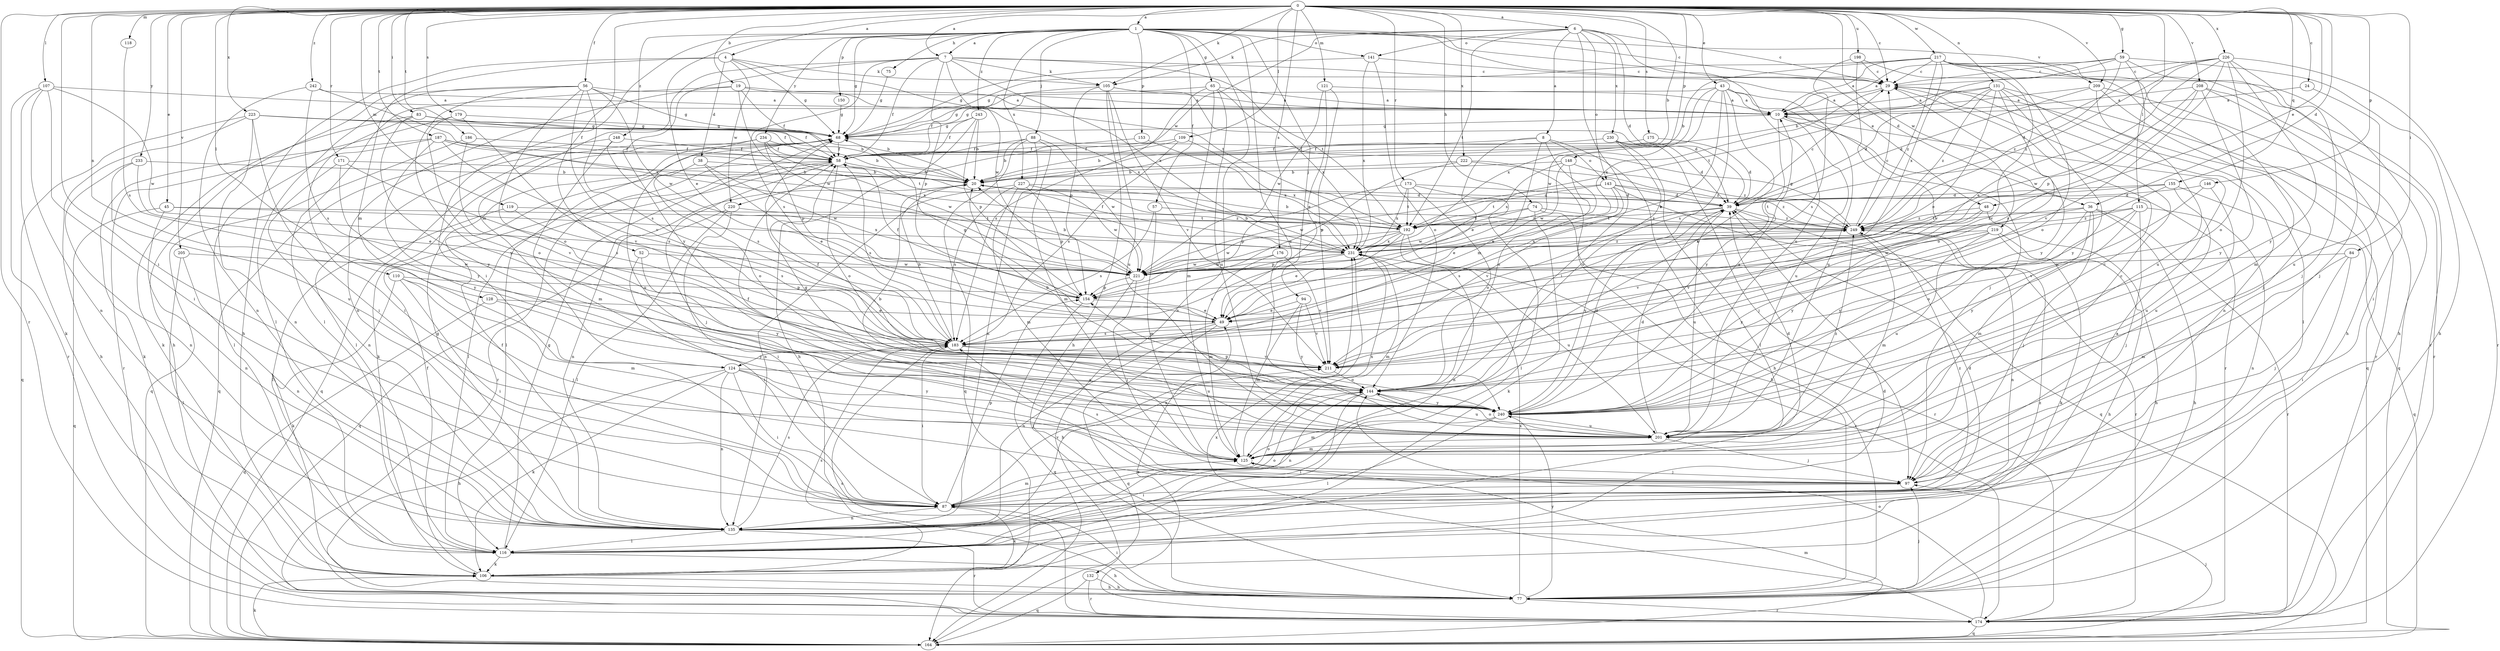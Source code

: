 strict digraph  {
0;
1;
4;
6;
7;
8;
10;
19;
20;
24;
29;
36;
38;
39;
43;
45;
48;
49;
52;
56;
57;
58;
59;
65;
68;
74;
75;
77;
83;
84;
87;
88;
94;
97;
105;
106;
107;
109;
110;
115;
116;
118;
119;
121;
124;
125;
128;
131;
132;
135;
141;
143;
144;
146;
148;
150;
153;
154;
155;
164;
171;
173;
174;
175;
176;
179;
183;
186;
187;
192;
198;
201;
205;
208;
209;
211;
217;
219;
220;
221;
222;
223;
226;
227;
230;
231;
233;
234;
240;
242;
243;
248;
249;
0 -> 1  [label=a];
0 -> 4  [label=a];
0 -> 6  [label=a];
0 -> 7  [label=a];
0 -> 19  [label=b];
0 -> 20  [label=b];
0 -> 24  [label=c];
0 -> 29  [label=c];
0 -> 36  [label=d];
0 -> 43  [label=e];
0 -> 45  [label=e];
0 -> 48  [label=e];
0 -> 52  [label=f];
0 -> 56  [label=f];
0 -> 59  [label=g];
0 -> 74  [label=h];
0 -> 83  [label=i];
0 -> 84  [label=i];
0 -> 87  [label=i];
0 -> 105  [label=k];
0 -> 107  [label=l];
0 -> 109  [label=l];
0 -> 110  [label=l];
0 -> 115  [label=l];
0 -> 118  [label=m];
0 -> 119  [label=m];
0 -> 121  [label=m];
0 -> 128  [label=n];
0 -> 131  [label=n];
0 -> 146  [label=p];
0 -> 148  [label=p];
0 -> 155  [label=q];
0 -> 171  [label=r];
0 -> 173  [label=r];
0 -> 174  [label=r];
0 -> 175  [label=s];
0 -> 176  [label=s];
0 -> 179  [label=s];
0 -> 186  [label=t];
0 -> 187  [label=t];
0 -> 198  [label=u];
0 -> 205  [label=v];
0 -> 208  [label=v];
0 -> 209  [label=v];
0 -> 217  [label=w];
0 -> 219  [label=w];
0 -> 222  [label=x];
0 -> 223  [label=x];
0 -> 226  [label=x];
0 -> 233  [label=y];
0 -> 242  [label=z];
1 -> 7  [label=a];
1 -> 29  [label=c];
1 -> 36  [label=d];
1 -> 48  [label=e];
1 -> 49  [label=e];
1 -> 57  [label=f];
1 -> 65  [label=g];
1 -> 68  [label=g];
1 -> 75  [label=h];
1 -> 87  [label=i];
1 -> 88  [label=j];
1 -> 94  [label=j];
1 -> 132  [label=n];
1 -> 141  [label=o];
1 -> 150  [label=p];
1 -> 153  [label=p];
1 -> 201  [label=u];
1 -> 209  [label=v];
1 -> 227  [label=x];
1 -> 234  [label=y];
1 -> 243  [label=z];
1 -> 248  [label=z];
4 -> 38  [label=d];
4 -> 68  [label=g];
4 -> 77  [label=h];
4 -> 105  [label=k];
4 -> 124  [label=m];
4 -> 192  [label=t];
4 -> 220  [label=w];
6 -> 8  [label=a];
6 -> 29  [label=c];
6 -> 39  [label=d];
6 -> 87  [label=i];
6 -> 105  [label=k];
6 -> 141  [label=o];
6 -> 143  [label=o];
6 -> 192  [label=t];
6 -> 201  [label=u];
6 -> 220  [label=w];
6 -> 230  [label=x];
7 -> 29  [label=c];
7 -> 58  [label=f];
7 -> 105  [label=k];
7 -> 124  [label=m];
7 -> 154  [label=p];
7 -> 183  [label=s];
7 -> 192  [label=t];
7 -> 221  [label=w];
7 -> 231  [label=x];
7 -> 240  [label=y];
8 -> 49  [label=e];
8 -> 58  [label=f];
8 -> 77  [label=h];
8 -> 124  [label=m];
8 -> 143  [label=o];
8 -> 144  [label=o];
10 -> 68  [label=g];
10 -> 174  [label=r];
10 -> 201  [label=u];
10 -> 240  [label=y];
19 -> 10  [label=a];
19 -> 58  [label=f];
19 -> 116  [label=l];
19 -> 135  [label=n];
19 -> 221  [label=w];
19 -> 231  [label=x];
20 -> 39  [label=d];
20 -> 135  [label=n];
24 -> 10  [label=a];
24 -> 201  [label=u];
29 -> 10  [label=a];
29 -> 135  [label=n];
29 -> 164  [label=q];
29 -> 231  [label=x];
29 -> 240  [label=y];
36 -> 77  [label=h];
36 -> 97  [label=j];
36 -> 125  [label=m];
36 -> 174  [label=r];
36 -> 211  [label=v];
36 -> 240  [label=y];
36 -> 249  [label=z];
38 -> 20  [label=b];
38 -> 49  [label=e];
38 -> 144  [label=o];
38 -> 221  [label=w];
39 -> 29  [label=c];
39 -> 174  [label=r];
39 -> 183  [label=s];
39 -> 192  [label=t];
39 -> 201  [label=u];
39 -> 240  [label=y];
39 -> 249  [label=z];
43 -> 10  [label=a];
43 -> 49  [label=e];
43 -> 68  [label=g];
43 -> 97  [label=j];
43 -> 144  [label=o];
43 -> 183  [label=s];
43 -> 201  [label=u];
43 -> 221  [label=w];
43 -> 231  [label=x];
45 -> 135  [label=n];
45 -> 164  [label=q];
45 -> 192  [label=t];
45 -> 231  [label=x];
48 -> 77  [label=h];
48 -> 211  [label=v];
48 -> 240  [label=y];
48 -> 249  [label=z];
49 -> 68  [label=g];
49 -> 135  [label=n];
49 -> 164  [label=q];
49 -> 183  [label=s];
52 -> 87  [label=i];
52 -> 221  [label=w];
52 -> 240  [label=y];
56 -> 10  [label=a];
56 -> 68  [label=g];
56 -> 77  [label=h];
56 -> 116  [label=l];
56 -> 144  [label=o];
56 -> 183  [label=s];
56 -> 211  [label=v];
56 -> 221  [label=w];
56 -> 240  [label=y];
57 -> 125  [label=m];
57 -> 183  [label=s];
57 -> 249  [label=z];
58 -> 20  [label=b];
58 -> 97  [label=j];
58 -> 116  [label=l];
58 -> 144  [label=o];
58 -> 183  [label=s];
59 -> 10  [label=a];
59 -> 20  [label=b];
59 -> 29  [label=c];
59 -> 77  [label=h];
59 -> 97  [label=j];
59 -> 154  [label=p];
59 -> 249  [label=z];
65 -> 10  [label=a];
65 -> 68  [label=g];
65 -> 125  [label=m];
65 -> 183  [label=s];
65 -> 201  [label=u];
65 -> 231  [label=x];
68 -> 58  [label=f];
68 -> 106  [label=k];
68 -> 116  [label=l];
68 -> 164  [label=q];
68 -> 174  [label=r];
74 -> 106  [label=k];
74 -> 174  [label=r];
74 -> 192  [label=t];
74 -> 221  [label=w];
74 -> 249  [label=z];
75 -> 68  [label=g];
77 -> 87  [label=i];
77 -> 97  [label=j];
77 -> 174  [label=r];
77 -> 231  [label=x];
77 -> 240  [label=y];
83 -> 20  [label=b];
83 -> 58  [label=f];
83 -> 68  [label=g];
83 -> 87  [label=i];
83 -> 106  [label=k];
83 -> 240  [label=y];
84 -> 87  [label=i];
84 -> 97  [label=j];
84 -> 125  [label=m];
84 -> 221  [label=w];
87 -> 106  [label=k];
87 -> 125  [label=m];
87 -> 135  [label=n];
87 -> 144  [label=o];
87 -> 154  [label=p];
87 -> 211  [label=v];
87 -> 249  [label=z];
88 -> 20  [label=b];
88 -> 58  [label=f];
88 -> 125  [label=m];
88 -> 135  [label=n];
88 -> 164  [label=q];
88 -> 221  [label=w];
94 -> 49  [label=e];
94 -> 125  [label=m];
94 -> 211  [label=v];
94 -> 240  [label=y];
97 -> 87  [label=i];
97 -> 183  [label=s];
105 -> 10  [label=a];
105 -> 39  [label=d];
105 -> 58  [label=f];
105 -> 77  [label=h];
105 -> 154  [label=p];
105 -> 201  [label=u];
105 -> 211  [label=v];
106 -> 39  [label=d];
106 -> 58  [label=f];
106 -> 77  [label=h];
106 -> 183  [label=s];
106 -> 249  [label=z];
107 -> 10  [label=a];
107 -> 87  [label=i];
107 -> 106  [label=k];
107 -> 135  [label=n];
107 -> 174  [label=r];
107 -> 221  [label=w];
109 -> 20  [label=b];
109 -> 58  [label=f];
109 -> 183  [label=s];
109 -> 231  [label=x];
110 -> 87  [label=i];
110 -> 97  [label=j];
110 -> 106  [label=k];
110 -> 125  [label=m];
110 -> 154  [label=p];
115 -> 97  [label=j];
115 -> 135  [label=n];
115 -> 144  [label=o];
115 -> 192  [label=t];
115 -> 240  [label=y];
115 -> 249  [label=z];
116 -> 10  [label=a];
116 -> 68  [label=g];
116 -> 77  [label=h];
116 -> 106  [label=k];
116 -> 231  [label=x];
118 -> 183  [label=s];
119 -> 116  [label=l];
119 -> 183  [label=s];
119 -> 249  [label=z];
121 -> 10  [label=a];
121 -> 49  [label=e];
121 -> 211  [label=v];
121 -> 221  [label=w];
124 -> 77  [label=h];
124 -> 87  [label=i];
124 -> 97  [label=j];
124 -> 106  [label=k];
124 -> 135  [label=n];
124 -> 144  [label=o];
124 -> 240  [label=y];
125 -> 29  [label=c];
125 -> 39  [label=d];
125 -> 97  [label=j];
125 -> 231  [label=x];
128 -> 49  [label=e];
128 -> 164  [label=q];
128 -> 240  [label=y];
131 -> 10  [label=a];
131 -> 39  [label=d];
131 -> 49  [label=e];
131 -> 116  [label=l];
131 -> 144  [label=o];
131 -> 164  [label=q];
131 -> 192  [label=t];
131 -> 240  [label=y];
131 -> 249  [label=z];
132 -> 77  [label=h];
132 -> 164  [label=q];
132 -> 174  [label=r];
135 -> 39  [label=d];
135 -> 58  [label=f];
135 -> 68  [label=g];
135 -> 116  [label=l];
135 -> 144  [label=o];
135 -> 174  [label=r];
135 -> 183  [label=s];
141 -> 29  [label=c];
141 -> 68  [label=g];
141 -> 144  [label=o];
141 -> 231  [label=x];
143 -> 39  [label=d];
143 -> 49  [label=e];
143 -> 164  [label=q];
143 -> 192  [label=t];
143 -> 211  [label=v];
143 -> 221  [label=w];
143 -> 249  [label=z];
144 -> 20  [label=b];
144 -> 116  [label=l];
144 -> 135  [label=n];
144 -> 201  [label=u];
144 -> 240  [label=y];
146 -> 39  [label=d];
146 -> 201  [label=u];
146 -> 211  [label=v];
148 -> 20  [label=b];
148 -> 49  [label=e];
148 -> 221  [label=w];
148 -> 231  [label=x];
148 -> 249  [label=z];
150 -> 68  [label=g];
153 -> 58  [label=f];
153 -> 231  [label=x];
154 -> 49  [label=e];
154 -> 58  [label=f];
154 -> 164  [label=q];
155 -> 39  [label=d];
155 -> 164  [label=q];
155 -> 183  [label=s];
155 -> 192  [label=t];
155 -> 201  [label=u];
164 -> 97  [label=j];
164 -> 106  [label=k];
164 -> 125  [label=m];
171 -> 20  [label=b];
171 -> 135  [label=n];
171 -> 183  [label=s];
171 -> 240  [label=y];
173 -> 39  [label=d];
173 -> 116  [label=l];
173 -> 144  [label=o];
173 -> 154  [label=p];
173 -> 192  [label=t];
173 -> 231  [label=x];
174 -> 49  [label=e];
174 -> 144  [label=o];
174 -> 164  [label=q];
174 -> 183  [label=s];
174 -> 231  [label=x];
175 -> 39  [label=d];
175 -> 58  [label=f];
176 -> 125  [label=m];
176 -> 211  [label=v];
176 -> 221  [label=w];
179 -> 68  [label=g];
179 -> 144  [label=o];
179 -> 174  [label=r];
179 -> 211  [label=v];
183 -> 20  [label=b];
183 -> 87  [label=i];
183 -> 201  [label=u];
183 -> 211  [label=v];
186 -> 58  [label=f];
186 -> 164  [label=q];
186 -> 211  [label=v];
187 -> 58  [label=f];
187 -> 106  [label=k];
187 -> 116  [label=l];
187 -> 183  [label=s];
187 -> 192  [label=t];
187 -> 231  [label=x];
187 -> 240  [label=y];
192 -> 20  [label=b];
192 -> 49  [label=e];
192 -> 135  [label=n];
192 -> 154  [label=p];
192 -> 174  [label=r];
192 -> 221  [label=w];
192 -> 231  [label=x];
198 -> 29  [label=c];
198 -> 77  [label=h];
198 -> 183  [label=s];
198 -> 211  [label=v];
201 -> 29  [label=c];
201 -> 39  [label=d];
201 -> 58  [label=f];
201 -> 68  [label=g];
201 -> 97  [label=j];
201 -> 125  [label=m];
201 -> 144  [label=o];
201 -> 249  [label=z];
205 -> 116  [label=l];
205 -> 135  [label=n];
205 -> 221  [label=w];
208 -> 10  [label=a];
208 -> 87  [label=i];
208 -> 174  [label=r];
208 -> 183  [label=s];
208 -> 221  [label=w];
208 -> 240  [label=y];
209 -> 10  [label=a];
209 -> 39  [label=d];
209 -> 97  [label=j];
209 -> 174  [label=r];
209 -> 201  [label=u];
211 -> 58  [label=f];
211 -> 144  [label=o];
217 -> 10  [label=a];
217 -> 20  [label=b];
217 -> 29  [label=c];
217 -> 68  [label=g];
217 -> 77  [label=h];
217 -> 125  [label=m];
217 -> 144  [label=o];
217 -> 174  [label=r];
217 -> 211  [label=v];
217 -> 231  [label=x];
217 -> 249  [label=z];
219 -> 77  [label=h];
219 -> 106  [label=k];
219 -> 201  [label=u];
219 -> 221  [label=w];
219 -> 231  [label=x];
219 -> 240  [label=y];
220 -> 87  [label=i];
220 -> 116  [label=l];
220 -> 164  [label=q];
220 -> 192  [label=t];
221 -> 20  [label=b];
221 -> 77  [label=h];
221 -> 97  [label=j];
221 -> 154  [label=p];
222 -> 20  [label=b];
222 -> 77  [label=h];
222 -> 154  [label=p];
222 -> 249  [label=z];
223 -> 20  [label=b];
223 -> 58  [label=f];
223 -> 68  [label=g];
223 -> 77  [label=h];
223 -> 87  [label=i];
223 -> 135  [label=n];
223 -> 164  [label=q];
226 -> 29  [label=c];
226 -> 39  [label=d];
226 -> 49  [label=e];
226 -> 97  [label=j];
226 -> 144  [label=o];
226 -> 174  [label=r];
226 -> 211  [label=v];
226 -> 240  [label=y];
226 -> 249  [label=z];
227 -> 39  [label=d];
227 -> 125  [label=m];
227 -> 135  [label=n];
227 -> 154  [label=p];
227 -> 183  [label=s];
227 -> 221  [label=w];
230 -> 39  [label=d];
230 -> 58  [label=f];
230 -> 97  [label=j];
230 -> 116  [label=l];
230 -> 144  [label=o];
231 -> 20  [label=b];
231 -> 58  [label=f];
231 -> 125  [label=m];
231 -> 183  [label=s];
231 -> 201  [label=u];
231 -> 221  [label=w];
231 -> 249  [label=z];
233 -> 20  [label=b];
233 -> 49  [label=e];
233 -> 135  [label=n];
233 -> 201  [label=u];
234 -> 20  [label=b];
234 -> 58  [label=f];
234 -> 116  [label=l];
234 -> 154  [label=p];
234 -> 201  [label=u];
234 -> 221  [label=w];
240 -> 10  [label=a];
240 -> 20  [label=b];
240 -> 39  [label=d];
240 -> 116  [label=l];
240 -> 125  [label=m];
240 -> 154  [label=p];
240 -> 201  [label=u];
242 -> 10  [label=a];
242 -> 135  [label=n];
242 -> 183  [label=s];
242 -> 231  [label=x];
243 -> 20  [label=b];
243 -> 58  [label=f];
243 -> 68  [label=g];
243 -> 77  [label=h];
243 -> 154  [label=p];
248 -> 58  [label=f];
248 -> 125  [label=m];
248 -> 164  [label=q];
248 -> 183  [label=s];
249 -> 20  [label=b];
249 -> 29  [label=c];
249 -> 68  [label=g];
249 -> 125  [label=m];
249 -> 135  [label=n];
249 -> 231  [label=x];
}

